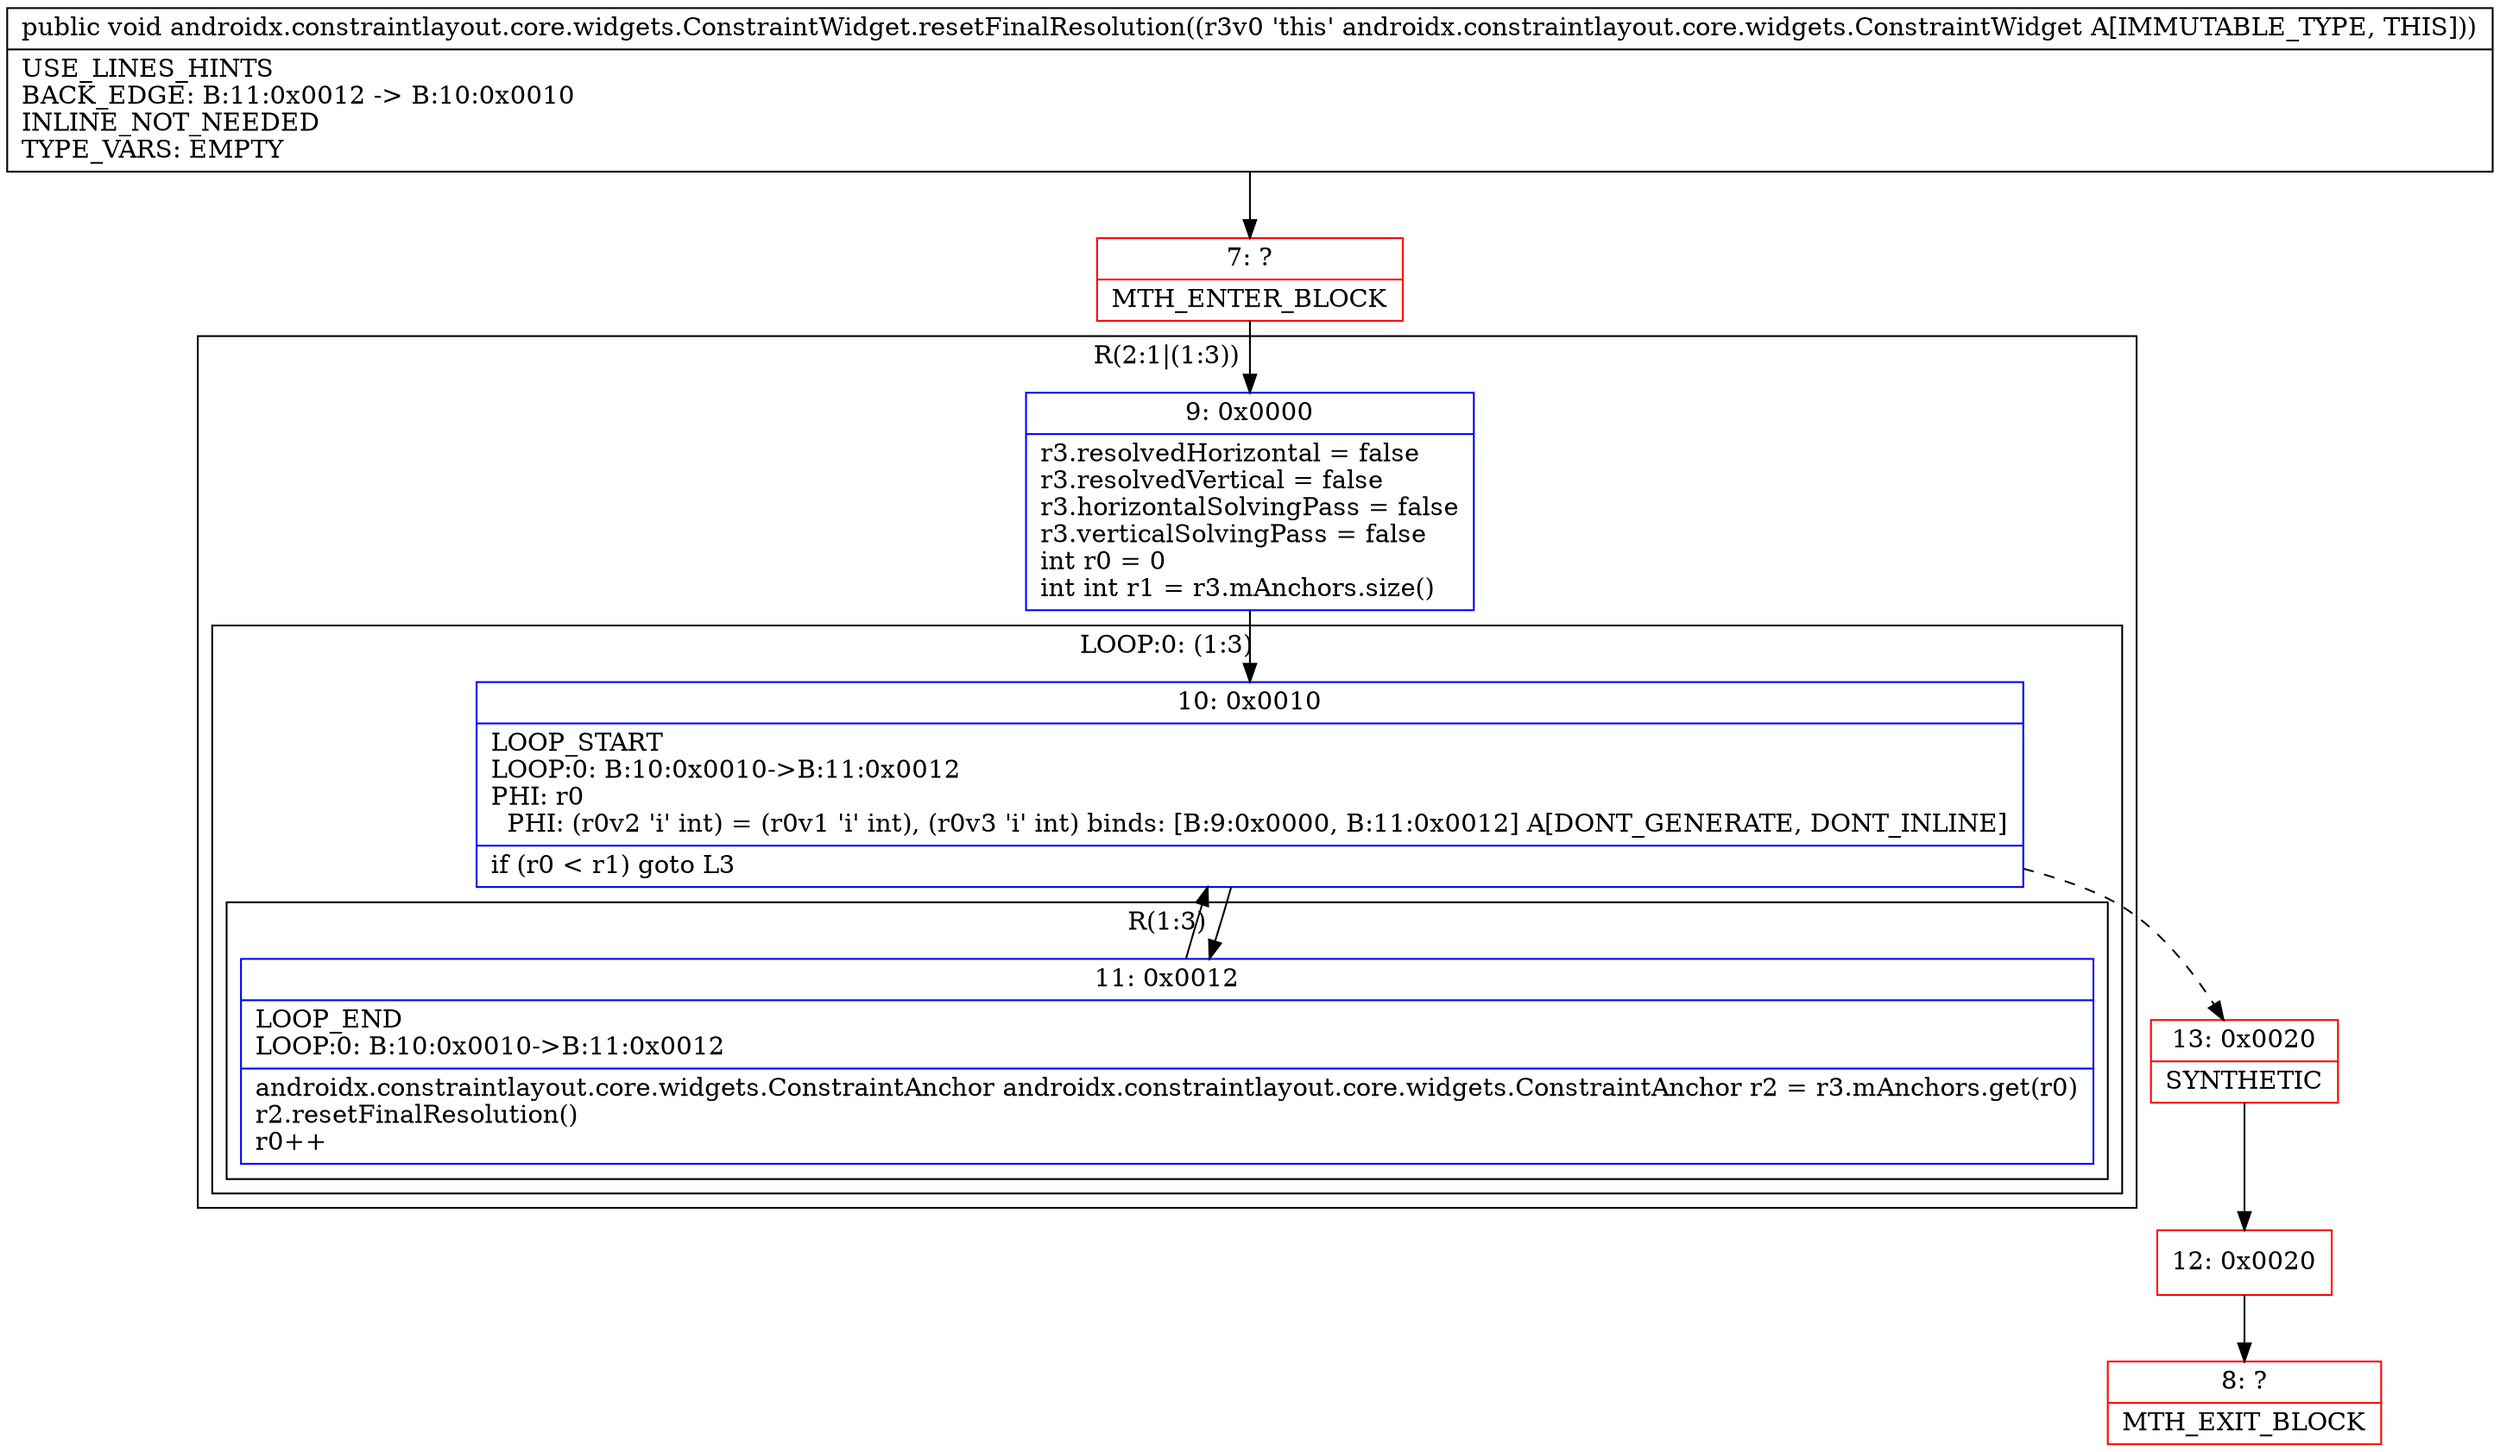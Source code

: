 digraph "CFG forandroidx.constraintlayout.core.widgets.ConstraintWidget.resetFinalResolution()V" {
subgraph cluster_Region_1635010114 {
label = "R(2:1|(1:3))";
node [shape=record,color=blue];
Node_9 [shape=record,label="{9\:\ 0x0000|r3.resolvedHorizontal = false\lr3.resolvedVertical = false\lr3.horizontalSolvingPass = false\lr3.verticalSolvingPass = false\lint r0 = 0\lint int r1 = r3.mAnchors.size()\l}"];
subgraph cluster_LoopRegion_1937852181 {
label = "LOOP:0: (1:3)";
node [shape=record,color=blue];
Node_10 [shape=record,label="{10\:\ 0x0010|LOOP_START\lLOOP:0: B:10:0x0010\-\>B:11:0x0012\lPHI: r0 \l  PHI: (r0v2 'i' int) = (r0v1 'i' int), (r0v3 'i' int) binds: [B:9:0x0000, B:11:0x0012] A[DONT_GENERATE, DONT_INLINE]\l|if (r0 \< r1) goto L3\l}"];
subgraph cluster_Region_1304786704 {
label = "R(1:3)";
node [shape=record,color=blue];
Node_11 [shape=record,label="{11\:\ 0x0012|LOOP_END\lLOOP:0: B:10:0x0010\-\>B:11:0x0012\l|androidx.constraintlayout.core.widgets.ConstraintAnchor androidx.constraintlayout.core.widgets.ConstraintAnchor r2 = r3.mAnchors.get(r0)\lr2.resetFinalResolution()\lr0++\l}"];
}
}
}
Node_7 [shape=record,color=red,label="{7\:\ ?|MTH_ENTER_BLOCK\l}"];
Node_13 [shape=record,color=red,label="{13\:\ 0x0020|SYNTHETIC\l}"];
Node_12 [shape=record,color=red,label="{12\:\ 0x0020}"];
Node_8 [shape=record,color=red,label="{8\:\ ?|MTH_EXIT_BLOCK\l}"];
MethodNode[shape=record,label="{public void androidx.constraintlayout.core.widgets.ConstraintWidget.resetFinalResolution((r3v0 'this' androidx.constraintlayout.core.widgets.ConstraintWidget A[IMMUTABLE_TYPE, THIS]))  | USE_LINES_HINTS\lBACK_EDGE: B:11:0x0012 \-\> B:10:0x0010\lINLINE_NOT_NEEDED\lTYPE_VARS: EMPTY\l}"];
MethodNode -> Node_7;Node_9 -> Node_10;
Node_10 -> Node_11;
Node_10 -> Node_13[style=dashed];
Node_11 -> Node_10;
Node_7 -> Node_9;
Node_13 -> Node_12;
Node_12 -> Node_8;
}

